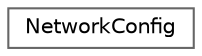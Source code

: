 digraph "Иерархия классов. Графический вид."
{
 // INTERACTIVE_SVG=YES
 // LATEX_PDF_SIZE
  bgcolor="transparent";
  edge [fontname=Helvetica,fontsize=10,labelfontname=Helvetica,labelfontsize=10];
  node [fontname=Helvetica,fontsize=10,shape=box,height=0.2,width=0.4];
  rankdir="LR";
  Node0 [id="Node000000",label="NetworkConfig",height=0.2,width=0.4,color="grey40", fillcolor="white", style="filled",URL="$d6/d79/class_config_1_1_network_config.html",tooltip=" "];
}
